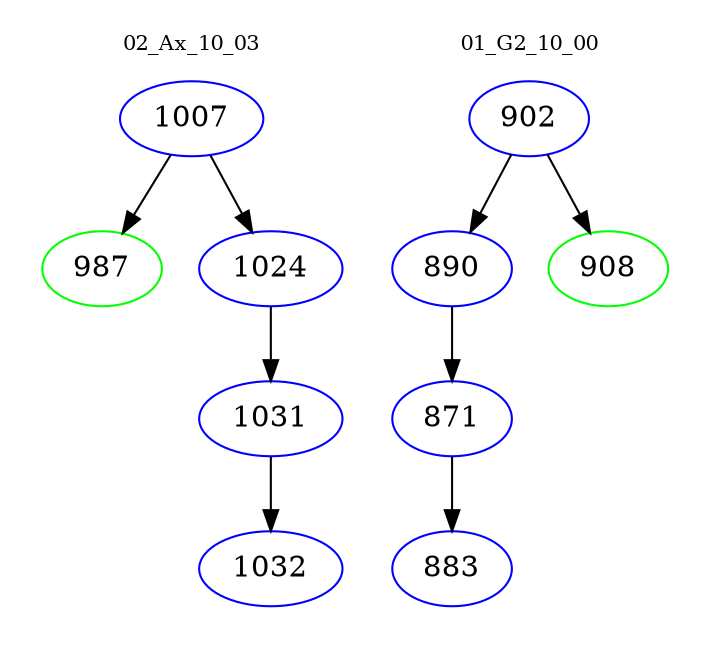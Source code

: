 digraph{
subgraph cluster_0 {
color = white
label = "02_Ax_10_03";
fontsize=10;
T0_1007 [label="1007", color="blue"]
T0_1007 -> T0_987 [color="black"]
T0_987 [label="987", color="green"]
T0_1007 -> T0_1024 [color="black"]
T0_1024 [label="1024", color="blue"]
T0_1024 -> T0_1031 [color="black"]
T0_1031 [label="1031", color="blue"]
T0_1031 -> T0_1032 [color="black"]
T0_1032 [label="1032", color="blue"]
}
subgraph cluster_1 {
color = white
label = "01_G2_10_00";
fontsize=10;
T1_902 [label="902", color="blue"]
T1_902 -> T1_890 [color="black"]
T1_890 [label="890", color="blue"]
T1_890 -> T1_871 [color="black"]
T1_871 [label="871", color="blue"]
T1_871 -> T1_883 [color="black"]
T1_883 [label="883", color="blue"]
T1_902 -> T1_908 [color="black"]
T1_908 [label="908", color="green"]
}
}
